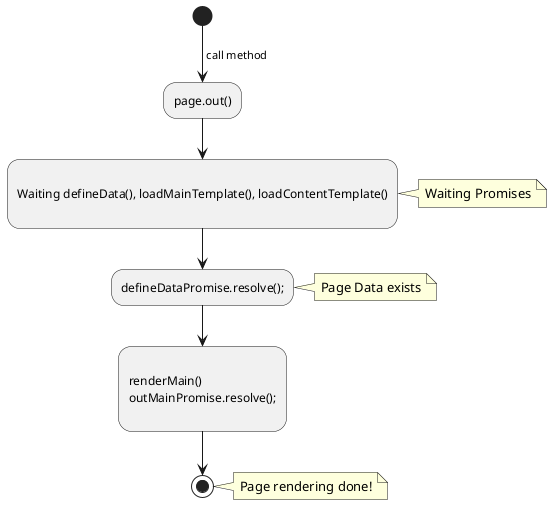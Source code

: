 @startuml
(*)  -->[ call method] "page.out()"
"page.out()" --> "

Waiting defineData(), loadMainTemplate(), loadContentTemplate()

" as waiting

note right: Waiting Promises

waiting --> "defineDataPromise.resolve();"

note right: Page Data exists

"defineDataPromise.resolve();" --> "

renderMain()
outMainPromise.resolve();

" as main

main --> (*)

note right: Page rendering done!

@enduml